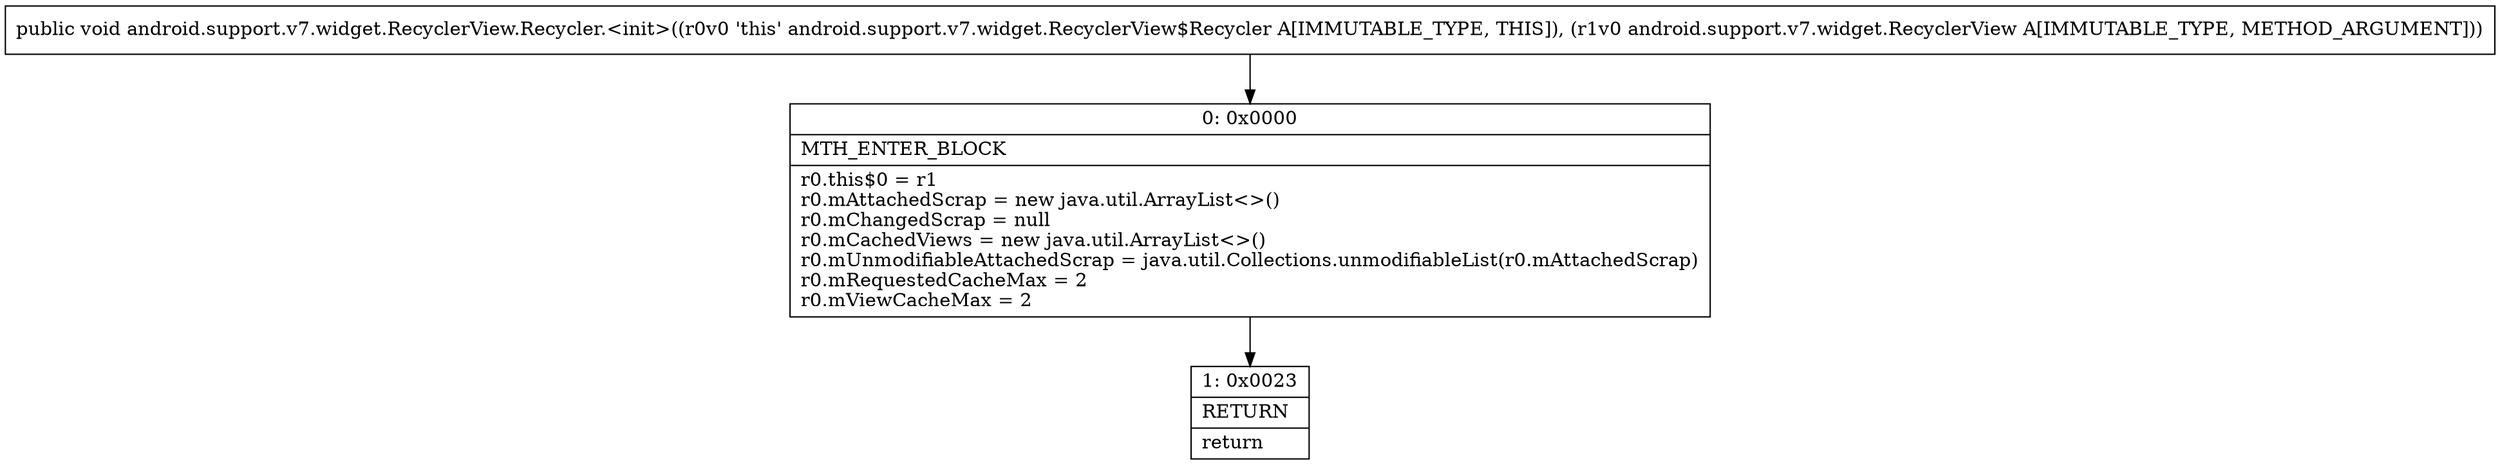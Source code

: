 digraph "CFG forandroid.support.v7.widget.RecyclerView.Recycler.\<init\>(Landroid\/support\/v7\/widget\/RecyclerView;)V" {
Node_0 [shape=record,label="{0\:\ 0x0000|MTH_ENTER_BLOCK\l|r0.this$0 = r1\lr0.mAttachedScrap = new java.util.ArrayList\<\>()\lr0.mChangedScrap = null\lr0.mCachedViews = new java.util.ArrayList\<\>()\lr0.mUnmodifiableAttachedScrap = java.util.Collections.unmodifiableList(r0.mAttachedScrap)\lr0.mRequestedCacheMax = 2\lr0.mViewCacheMax = 2\l}"];
Node_1 [shape=record,label="{1\:\ 0x0023|RETURN\l|return\l}"];
MethodNode[shape=record,label="{public void android.support.v7.widget.RecyclerView.Recycler.\<init\>((r0v0 'this' android.support.v7.widget.RecyclerView$Recycler A[IMMUTABLE_TYPE, THIS]), (r1v0 android.support.v7.widget.RecyclerView A[IMMUTABLE_TYPE, METHOD_ARGUMENT])) }"];
MethodNode -> Node_0;
Node_0 -> Node_1;
}

